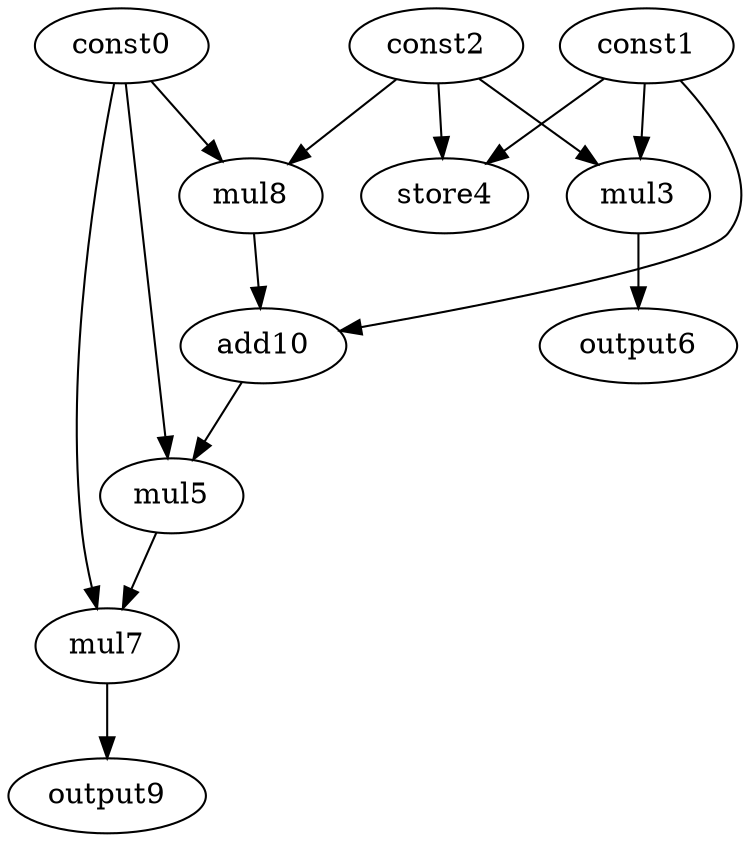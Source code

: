 digraph G { 
const0[opcode=const]; 
const1[opcode=const]; 
const2[opcode=const]; 
mul3[opcode=mul]; 
store4[opcode=store]; 
mul5[opcode=mul]; 
output6[opcode=output]; 
mul7[opcode=mul]; 
mul8[opcode=mul]; 
output9[opcode=output]; 
add10[opcode=add]; 
const1->mul3[operand=0];
const2->mul3[operand=1];
const1->store4[operand=0];
const2->store4[operand=1];
const0->mul8[operand=0];
const2->mul8[operand=1];
mul3->output6[operand=0];
mul8->add10[operand=0];
const1->add10[operand=1];
const0->mul5[operand=0];
add10->mul5[operand=1];
const0->mul7[operand=0];
mul5->mul7[operand=1];
mul7->output9[operand=0];
}
